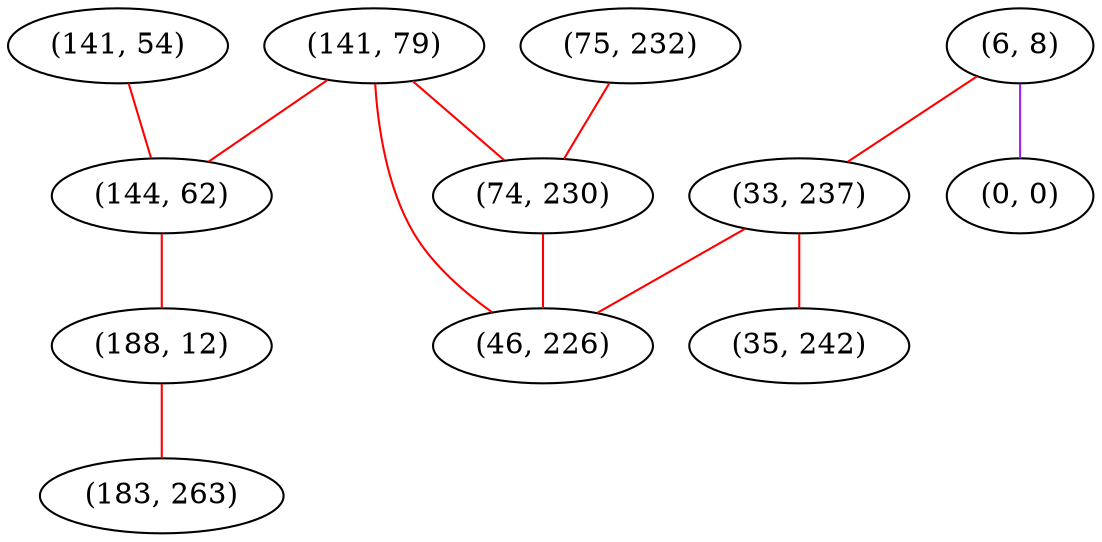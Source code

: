 graph "" {
"(141, 54)";
"(141, 79)";
"(6, 8)";
"(75, 232)";
"(33, 237)";
"(74, 230)";
"(35, 242)";
"(0, 0)";
"(144, 62)";
"(188, 12)";
"(46, 226)";
"(183, 263)";
"(141, 54)" -- "(144, 62)"  [color=red, key=0, weight=1];
"(141, 79)" -- "(74, 230)"  [color=red, key=0, weight=1];
"(141, 79)" -- "(46, 226)"  [color=red, key=0, weight=1];
"(141, 79)" -- "(144, 62)"  [color=red, key=0, weight=1];
"(6, 8)" -- "(33, 237)"  [color=red, key=0, weight=1];
"(6, 8)" -- "(0, 0)"  [color=purple, key=0, weight=4];
"(75, 232)" -- "(74, 230)"  [color=red, key=0, weight=1];
"(33, 237)" -- "(35, 242)"  [color=red, key=0, weight=1];
"(33, 237)" -- "(46, 226)"  [color=red, key=0, weight=1];
"(74, 230)" -- "(46, 226)"  [color=red, key=0, weight=1];
"(144, 62)" -- "(188, 12)"  [color=red, key=0, weight=1];
"(188, 12)" -- "(183, 263)"  [color=red, key=0, weight=1];
}
